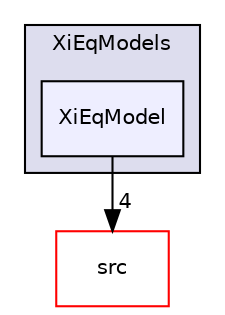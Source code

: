 digraph "applications/solvers/combustion/PDRFoam/XiModels/XiEqModels/XiEqModel" {
  bgcolor=transparent;
  compound=true
  node [ fontsize="10", fontname="Helvetica"];
  edge [ labelfontsize="10", labelfontname="Helvetica"];
  subgraph clusterdir_86c6030308677972953fc7979d3a85bb {
    graph [ bgcolor="#ddddee", pencolor="black", label="XiEqModels" fontname="Helvetica", fontsize="10", URL="dir_86c6030308677972953fc7979d3a85bb.html"]
  dir_a02a87a06df1180e1e734c7954ddb4f4 [shape=box, label="XiEqModel", style="filled", fillcolor="#eeeeff", pencolor="black", URL="dir_a02a87a06df1180e1e734c7954ddb4f4.html"];
  }
  dir_68267d1309a1af8e8297ef4c3efbcdba [shape=box label="src" color="red" URL="dir_68267d1309a1af8e8297ef4c3efbcdba.html"];
  dir_a02a87a06df1180e1e734c7954ddb4f4->dir_68267d1309a1af8e8297ef4c3efbcdba [headlabel="4", labeldistance=1.5 headhref="dir_000096_000735.html"];
}
